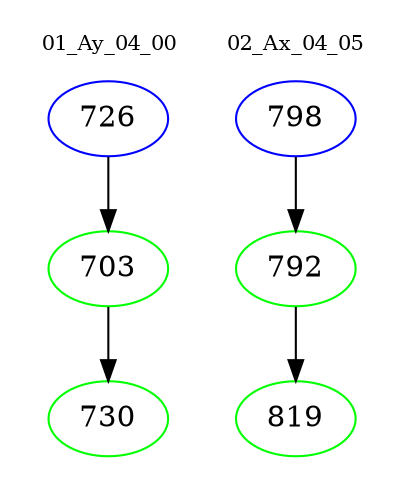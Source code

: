 digraph{
subgraph cluster_0 {
color = white
label = "01_Ay_04_00";
fontsize=10;
T0_726 [label="726", color="blue"]
T0_726 -> T0_703 [color="black"]
T0_703 [label="703", color="green"]
T0_703 -> T0_730 [color="black"]
T0_730 [label="730", color="green"]
}
subgraph cluster_1 {
color = white
label = "02_Ax_04_05";
fontsize=10;
T1_798 [label="798", color="blue"]
T1_798 -> T1_792 [color="black"]
T1_792 [label="792", color="green"]
T1_792 -> T1_819 [color="black"]
T1_819 [label="819", color="green"]
}
}
